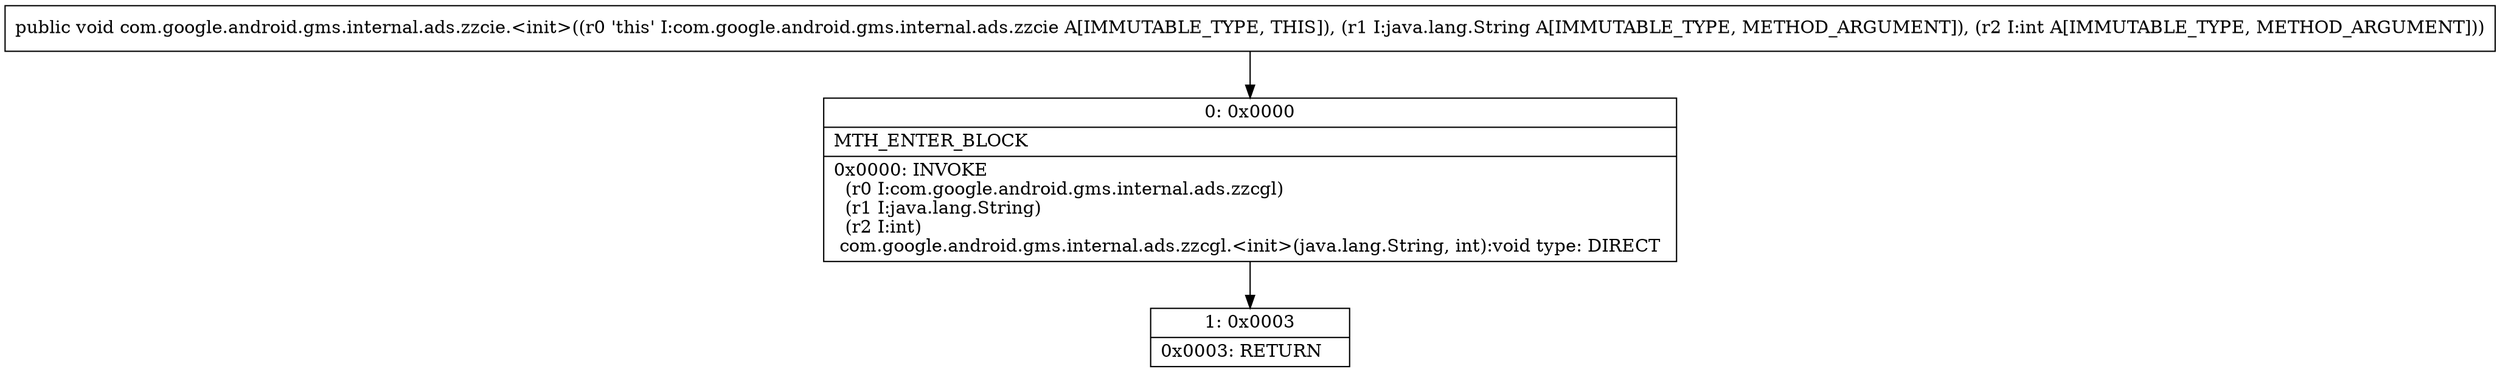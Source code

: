 digraph "CFG forcom.google.android.gms.internal.ads.zzcie.\<init\>(Ljava\/lang\/String;I)V" {
Node_0 [shape=record,label="{0\:\ 0x0000|MTH_ENTER_BLOCK\l|0x0000: INVOKE  \l  (r0 I:com.google.android.gms.internal.ads.zzcgl)\l  (r1 I:java.lang.String)\l  (r2 I:int)\l com.google.android.gms.internal.ads.zzcgl.\<init\>(java.lang.String, int):void type: DIRECT \l}"];
Node_1 [shape=record,label="{1\:\ 0x0003|0x0003: RETURN   \l}"];
MethodNode[shape=record,label="{public void com.google.android.gms.internal.ads.zzcie.\<init\>((r0 'this' I:com.google.android.gms.internal.ads.zzcie A[IMMUTABLE_TYPE, THIS]), (r1 I:java.lang.String A[IMMUTABLE_TYPE, METHOD_ARGUMENT]), (r2 I:int A[IMMUTABLE_TYPE, METHOD_ARGUMENT])) }"];
MethodNode -> Node_0;
Node_0 -> Node_1;
}

